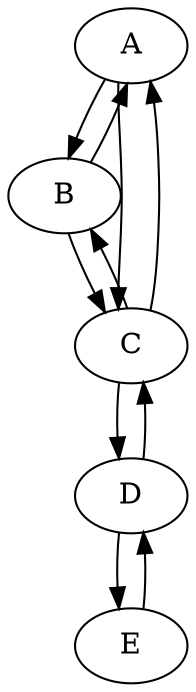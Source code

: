 digraph G {
  A -> B;
  B -> A;

  B -> C;
  C -> B;

  A -> C;
  C -> A;

  C -> D;
  D -> C;
  D -> E;
  E -> D;
  
  }